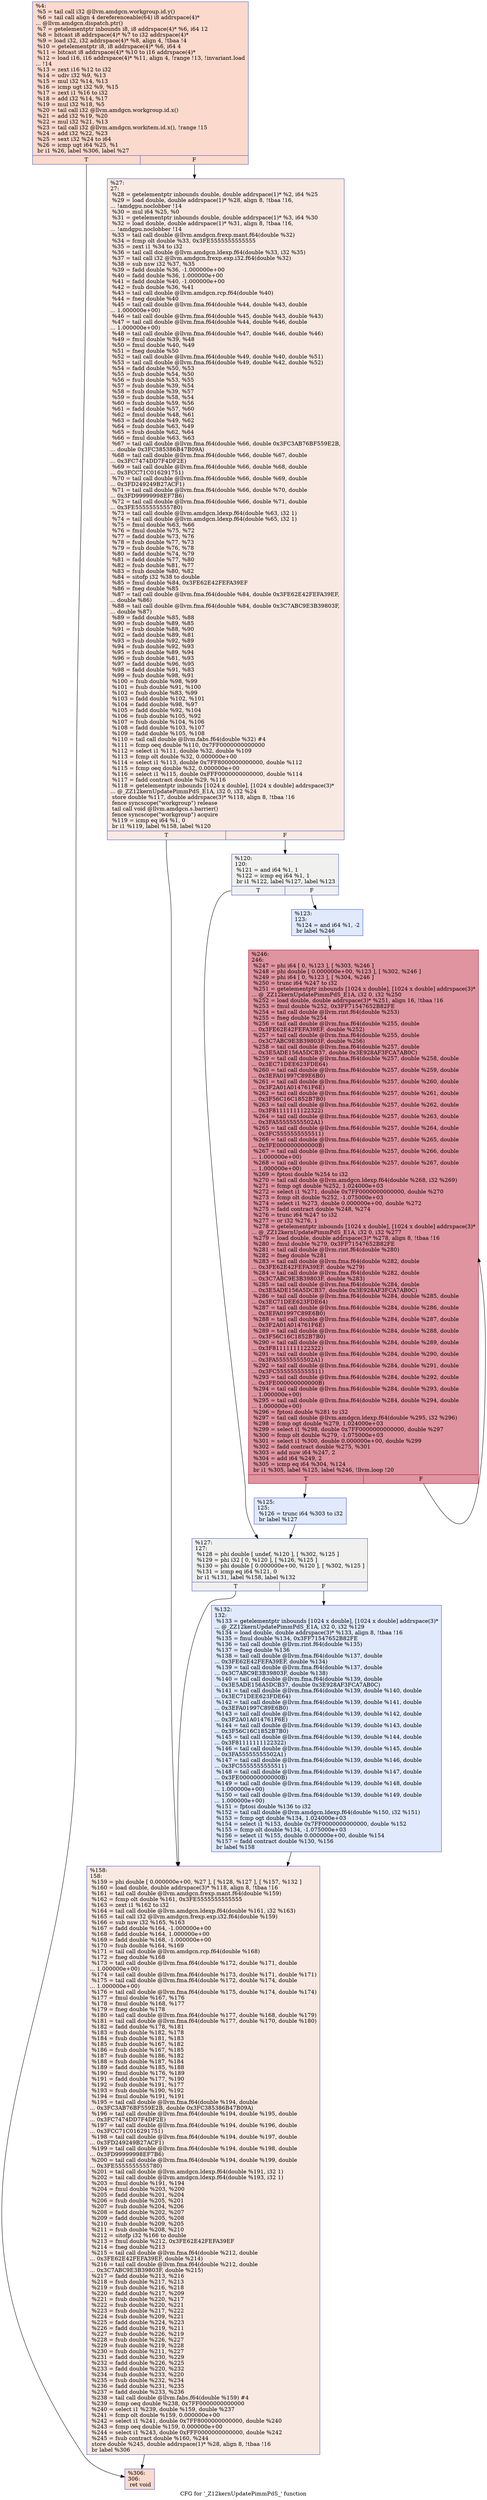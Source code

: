 digraph "CFG for '_Z12kernUpdatePimmPdS_' function" {
	label="CFG for '_Z12kernUpdatePimmPdS_' function";

	Node0x5330f40 [shape=record,color="#3d50c3ff", style=filled, fillcolor="#f7ac8e70",label="{%4:\l  %5 = tail call i32 @llvm.amdgcn.workgroup.id.y()\l  %6 = tail call align 4 dereferenceable(64) i8 addrspace(4)*\l... @llvm.amdgcn.dispatch.ptr()\l  %7 = getelementptr inbounds i8, i8 addrspace(4)* %6, i64 12\l  %8 = bitcast i8 addrspace(4)* %7 to i32 addrspace(4)*\l  %9 = load i32, i32 addrspace(4)* %8, align 4, !tbaa !4\l  %10 = getelementptr i8, i8 addrspace(4)* %6, i64 4\l  %11 = bitcast i8 addrspace(4)* %10 to i16 addrspace(4)*\l  %12 = load i16, i16 addrspace(4)* %11, align 4, !range !13, !invariant.load\l... !14\l  %13 = zext i16 %12 to i32\l  %14 = udiv i32 %9, %13\l  %15 = mul i32 %14, %13\l  %16 = icmp ugt i32 %9, %15\l  %17 = zext i1 %16 to i32\l  %18 = add i32 %14, %17\l  %19 = mul i32 %18, %5\l  %20 = tail call i32 @llvm.amdgcn.workgroup.id.x()\l  %21 = add i32 %19, %20\l  %22 = mul i32 %21, %13\l  %23 = tail call i32 @llvm.amdgcn.workitem.id.x(), !range !15\l  %24 = add i32 %22, %23\l  %25 = sext i32 %24 to i64\l  %26 = icmp ugt i64 %25, %1\l  br i1 %26, label %306, label %27\l|{<s0>T|<s1>F}}"];
	Node0x5330f40:s0 -> Node0x5333850;
	Node0x5330f40:s1 -> Node0x53338e0;
	Node0x53338e0 [shape=record,color="#3d50c3ff", style=filled, fillcolor="#efcebd70",label="{%27:\l27:                                               \l  %28 = getelementptr inbounds double, double addrspace(1)* %2, i64 %25\l  %29 = load double, double addrspace(1)* %28, align 8, !tbaa !16,\l... !amdgpu.noclobber !14\l  %30 = mul i64 %25, %0\l  %31 = getelementptr inbounds double, double addrspace(1)* %3, i64 %30\l  %32 = load double, double addrspace(1)* %31, align 8, !tbaa !16,\l... !amdgpu.noclobber !14\l  %33 = tail call double @llvm.amdgcn.frexp.mant.f64(double %32)\l  %34 = fcmp olt double %33, 0x3FE5555555555555\l  %35 = zext i1 %34 to i32\l  %36 = tail call double @llvm.amdgcn.ldexp.f64(double %33, i32 %35)\l  %37 = tail call i32 @llvm.amdgcn.frexp.exp.i32.f64(double %32)\l  %38 = sub nsw i32 %37, %35\l  %39 = fadd double %36, -1.000000e+00\l  %40 = fadd double %36, 1.000000e+00\l  %41 = fadd double %40, -1.000000e+00\l  %42 = fsub double %36, %41\l  %43 = tail call double @llvm.amdgcn.rcp.f64(double %40)\l  %44 = fneg double %40\l  %45 = tail call double @llvm.fma.f64(double %44, double %43, double\l... 1.000000e+00)\l  %46 = tail call double @llvm.fma.f64(double %45, double %43, double %43)\l  %47 = tail call double @llvm.fma.f64(double %44, double %46, double\l... 1.000000e+00)\l  %48 = tail call double @llvm.fma.f64(double %47, double %46, double %46)\l  %49 = fmul double %39, %48\l  %50 = fmul double %40, %49\l  %51 = fneg double %50\l  %52 = tail call double @llvm.fma.f64(double %49, double %40, double %51)\l  %53 = tail call double @llvm.fma.f64(double %49, double %42, double %52)\l  %54 = fadd double %50, %53\l  %55 = fsub double %54, %50\l  %56 = fsub double %53, %55\l  %57 = fsub double %39, %54\l  %58 = fsub double %39, %57\l  %59 = fsub double %58, %54\l  %60 = fsub double %59, %56\l  %61 = fadd double %57, %60\l  %62 = fmul double %48, %61\l  %63 = fadd double %49, %62\l  %64 = fsub double %63, %49\l  %65 = fsub double %62, %64\l  %66 = fmul double %63, %63\l  %67 = tail call double @llvm.fma.f64(double %66, double 0x3FC3AB76BF559E2B,\l... double 0x3FC385386B47B09A)\l  %68 = tail call double @llvm.fma.f64(double %66, double %67, double\l... 0x3FC7474DD7F4DF2E)\l  %69 = tail call double @llvm.fma.f64(double %66, double %68, double\l... 0x3FCC71C016291751)\l  %70 = tail call double @llvm.fma.f64(double %66, double %69, double\l... 0x3FD249249B27ACF1)\l  %71 = tail call double @llvm.fma.f64(double %66, double %70, double\l... 0x3FD99999998EF7B6)\l  %72 = tail call double @llvm.fma.f64(double %66, double %71, double\l... 0x3FE5555555555780)\l  %73 = tail call double @llvm.amdgcn.ldexp.f64(double %63, i32 1)\l  %74 = tail call double @llvm.amdgcn.ldexp.f64(double %65, i32 1)\l  %75 = fmul double %63, %66\l  %76 = fmul double %75, %72\l  %77 = fadd double %73, %76\l  %78 = fsub double %77, %73\l  %79 = fsub double %76, %78\l  %80 = fadd double %74, %79\l  %81 = fadd double %77, %80\l  %82 = fsub double %81, %77\l  %83 = fsub double %80, %82\l  %84 = sitofp i32 %38 to double\l  %85 = fmul double %84, 0x3FE62E42FEFA39EF\l  %86 = fneg double %85\l  %87 = tail call double @llvm.fma.f64(double %84, double 0x3FE62E42FEFA39EF,\l... double %86)\l  %88 = tail call double @llvm.fma.f64(double %84, double 0x3C7ABC9E3B39803F,\l... double %87)\l  %89 = fadd double %85, %88\l  %90 = fsub double %89, %85\l  %91 = fsub double %88, %90\l  %92 = fadd double %89, %81\l  %93 = fsub double %92, %89\l  %94 = fsub double %92, %93\l  %95 = fsub double %89, %94\l  %96 = fsub double %81, %93\l  %97 = fadd double %96, %95\l  %98 = fadd double %91, %83\l  %99 = fsub double %98, %91\l  %100 = fsub double %98, %99\l  %101 = fsub double %91, %100\l  %102 = fsub double %83, %99\l  %103 = fadd double %102, %101\l  %104 = fadd double %98, %97\l  %105 = fadd double %92, %104\l  %106 = fsub double %105, %92\l  %107 = fsub double %104, %106\l  %108 = fadd double %103, %107\l  %109 = fadd double %105, %108\l  %110 = tail call double @llvm.fabs.f64(double %32) #4\l  %111 = fcmp oeq double %110, 0x7FF0000000000000\l  %112 = select i1 %111, double %32, double %109\l  %113 = fcmp olt double %32, 0.000000e+00\l  %114 = select i1 %113, double 0x7FF8000000000000, double %112\l  %115 = fcmp oeq double %32, 0.000000e+00\l  %116 = select i1 %115, double 0xFFF0000000000000, double %114\l  %117 = fadd contract double %29, %116\l  %118 = getelementptr inbounds [1024 x double], [1024 x double] addrspace(3)*\l... @_ZZ12kernUpdatePimmPdS_E1A, i32 0, i32 %24\l  store double %117, double addrspace(3)* %118, align 8, !tbaa !16\l  fence syncscope(\"workgroup\") release\l  tail call void @llvm.amdgcn.s.barrier()\l  fence syncscope(\"workgroup\") acquire\l  %119 = icmp eq i64 %1, 0\l  br i1 %119, label %158, label %120\l|{<s0>T|<s1>F}}"];
	Node0x53338e0:s0 -> Node0x533a3f0;
	Node0x53338e0:s1 -> Node0x533a480;
	Node0x533a480 [shape=record,color="#3d50c3ff", style=filled, fillcolor="#dedcdb70",label="{%120:\l120:                                              \l  %121 = and i64 %1, 1\l  %122 = icmp eq i64 %1, 1\l  br i1 %122, label %127, label %123\l|{<s0>T|<s1>F}}"];
	Node0x533a480:s0 -> Node0x533a710;
	Node0x533a480:s1 -> Node0x533a760;
	Node0x533a760 [shape=record,color="#3d50c3ff", style=filled, fillcolor="#b9d0f970",label="{%123:\l123:                                              \l  %124 = and i64 %1, -2\l  br label %246\l}"];
	Node0x533a760 -> Node0x533a960;
	Node0x533aa20 [shape=record,color="#3d50c3ff", style=filled, fillcolor="#b9d0f970",label="{%125:\l125:                                              \l  %126 = trunc i64 %303 to i32\l  br label %127\l}"];
	Node0x533aa20 -> Node0x533a710;
	Node0x533a710 [shape=record,color="#3d50c3ff", style=filled, fillcolor="#dedcdb70",label="{%127:\l127:                                              \l  %128 = phi double [ undef, %120 ], [ %302, %125 ]\l  %129 = phi i32 [ 0, %120 ], [ %126, %125 ]\l  %130 = phi double [ 0.000000e+00, %120 ], [ %302, %125 ]\l  %131 = icmp eq i64 %121, 0\l  br i1 %131, label %158, label %132\l|{<s0>T|<s1>F}}"];
	Node0x533a710:s0 -> Node0x533a3f0;
	Node0x533a710:s1 -> Node0x53375b0;
	Node0x53375b0 [shape=record,color="#3d50c3ff", style=filled, fillcolor="#b9d0f970",label="{%132:\l132:                                              \l  %133 = getelementptr inbounds [1024 x double], [1024 x double] addrspace(3)*\l... @_ZZ12kernUpdatePimmPdS_E1A, i32 0, i32 %129\l  %134 = load double, double addrspace(3)* %133, align 8, !tbaa !16\l  %135 = fmul double %134, 0x3FF71547652B82FE\l  %136 = tail call double @llvm.rint.f64(double %135)\l  %137 = fneg double %136\l  %138 = tail call double @llvm.fma.f64(double %137, double\l... 0x3FE62E42FEFA39EF, double %134)\l  %139 = tail call double @llvm.fma.f64(double %137, double\l... 0x3C7ABC9E3B39803F, double %138)\l  %140 = tail call double @llvm.fma.f64(double %139, double\l... 0x3E5ADE156A5DCB37, double 0x3E928AF3FCA7AB0C)\l  %141 = tail call double @llvm.fma.f64(double %139, double %140, double\l... 0x3EC71DEE623FDE64)\l  %142 = tail call double @llvm.fma.f64(double %139, double %141, double\l... 0x3EFA01997C89E6B0)\l  %143 = tail call double @llvm.fma.f64(double %139, double %142, double\l... 0x3F2A01A014761F6E)\l  %144 = tail call double @llvm.fma.f64(double %139, double %143, double\l... 0x3F56C16C1852B7B0)\l  %145 = tail call double @llvm.fma.f64(double %139, double %144, double\l... 0x3F81111111122322)\l  %146 = tail call double @llvm.fma.f64(double %139, double %145, double\l... 0x3FA55555555502A1)\l  %147 = tail call double @llvm.fma.f64(double %139, double %146, double\l... 0x3FC5555555555511)\l  %148 = tail call double @llvm.fma.f64(double %139, double %147, double\l... 0x3FE000000000000B)\l  %149 = tail call double @llvm.fma.f64(double %139, double %148, double\l... 1.000000e+00)\l  %150 = tail call double @llvm.fma.f64(double %139, double %149, double\l... 1.000000e+00)\l  %151 = fptosi double %136 to i32\l  %152 = tail call double @llvm.amdgcn.ldexp.f64(double %150, i32 %151)\l  %153 = fcmp ogt double %134, 1.024000e+03\l  %154 = select i1 %153, double 0x7FF0000000000000, double %152\l  %155 = fcmp olt double %134, -1.075000e+03\l  %156 = select i1 %155, double 0.000000e+00, double %154\l  %157 = fadd contract double %130, %156\l  br label %158\l}"];
	Node0x53375b0 -> Node0x533a3f0;
	Node0x533a3f0 [shape=record,color="#3d50c3ff", style=filled, fillcolor="#efcebd70",label="{%158:\l158:                                              \l  %159 = phi double [ 0.000000e+00, %27 ], [ %128, %127 ], [ %157, %132 ]\l  %160 = load double, double addrspace(3)* %118, align 8, !tbaa !16\l  %161 = tail call double @llvm.amdgcn.frexp.mant.f64(double %159)\l  %162 = fcmp olt double %161, 0x3FE5555555555555\l  %163 = zext i1 %162 to i32\l  %164 = tail call double @llvm.amdgcn.ldexp.f64(double %161, i32 %163)\l  %165 = tail call i32 @llvm.amdgcn.frexp.exp.i32.f64(double %159)\l  %166 = sub nsw i32 %165, %163\l  %167 = fadd double %164, -1.000000e+00\l  %168 = fadd double %164, 1.000000e+00\l  %169 = fadd double %168, -1.000000e+00\l  %170 = fsub double %164, %169\l  %171 = tail call double @llvm.amdgcn.rcp.f64(double %168)\l  %172 = fneg double %168\l  %173 = tail call double @llvm.fma.f64(double %172, double %171, double\l... 1.000000e+00)\l  %174 = tail call double @llvm.fma.f64(double %173, double %171, double %171)\l  %175 = tail call double @llvm.fma.f64(double %172, double %174, double\l... 1.000000e+00)\l  %176 = tail call double @llvm.fma.f64(double %175, double %174, double %174)\l  %177 = fmul double %167, %176\l  %178 = fmul double %168, %177\l  %179 = fneg double %178\l  %180 = tail call double @llvm.fma.f64(double %177, double %168, double %179)\l  %181 = tail call double @llvm.fma.f64(double %177, double %170, double %180)\l  %182 = fadd double %178, %181\l  %183 = fsub double %182, %178\l  %184 = fsub double %181, %183\l  %185 = fsub double %167, %182\l  %186 = fsub double %167, %185\l  %187 = fsub double %186, %182\l  %188 = fsub double %187, %184\l  %189 = fadd double %185, %188\l  %190 = fmul double %176, %189\l  %191 = fadd double %177, %190\l  %192 = fsub double %191, %177\l  %193 = fsub double %190, %192\l  %194 = fmul double %191, %191\l  %195 = tail call double @llvm.fma.f64(double %194, double\l... 0x3FC3AB76BF559E2B, double 0x3FC385386B47B09A)\l  %196 = tail call double @llvm.fma.f64(double %194, double %195, double\l... 0x3FC7474DD7F4DF2E)\l  %197 = tail call double @llvm.fma.f64(double %194, double %196, double\l... 0x3FCC71C016291751)\l  %198 = tail call double @llvm.fma.f64(double %194, double %197, double\l... 0x3FD249249B27ACF1)\l  %199 = tail call double @llvm.fma.f64(double %194, double %198, double\l... 0x3FD99999998EF7B6)\l  %200 = tail call double @llvm.fma.f64(double %194, double %199, double\l... 0x3FE5555555555780)\l  %201 = tail call double @llvm.amdgcn.ldexp.f64(double %191, i32 1)\l  %202 = tail call double @llvm.amdgcn.ldexp.f64(double %193, i32 1)\l  %203 = fmul double %191, %194\l  %204 = fmul double %203, %200\l  %205 = fadd double %201, %204\l  %206 = fsub double %205, %201\l  %207 = fsub double %204, %206\l  %208 = fadd double %202, %207\l  %209 = fadd double %205, %208\l  %210 = fsub double %209, %205\l  %211 = fsub double %208, %210\l  %212 = sitofp i32 %166 to double\l  %213 = fmul double %212, 0x3FE62E42FEFA39EF\l  %214 = fneg double %213\l  %215 = tail call double @llvm.fma.f64(double %212, double\l... 0x3FE62E42FEFA39EF, double %214)\l  %216 = tail call double @llvm.fma.f64(double %212, double\l... 0x3C7ABC9E3B39803F, double %215)\l  %217 = fadd double %213, %216\l  %218 = fsub double %217, %213\l  %219 = fsub double %216, %218\l  %220 = fadd double %217, %209\l  %221 = fsub double %220, %217\l  %222 = fsub double %220, %221\l  %223 = fsub double %217, %222\l  %224 = fsub double %209, %221\l  %225 = fadd double %224, %223\l  %226 = fadd double %219, %211\l  %227 = fsub double %226, %219\l  %228 = fsub double %226, %227\l  %229 = fsub double %219, %228\l  %230 = fsub double %211, %227\l  %231 = fadd double %230, %229\l  %232 = fadd double %226, %225\l  %233 = fadd double %220, %232\l  %234 = fsub double %233, %220\l  %235 = fsub double %232, %234\l  %236 = fadd double %231, %235\l  %237 = fadd double %233, %236\l  %238 = tail call double @llvm.fabs.f64(double %159) #4\l  %239 = fcmp oeq double %238, 0x7FF0000000000000\l  %240 = select i1 %239, double %159, double %237\l  %241 = fcmp olt double %159, 0.000000e+00\l  %242 = select i1 %241, double 0x7FF8000000000000, double %240\l  %243 = fcmp oeq double %159, 0.000000e+00\l  %244 = select i1 %243, double 0xFFF0000000000000, double %242\l  %245 = fsub contract double %160, %244\l  store double %245, double addrspace(1)* %28, align 8, !tbaa !16\l  br label %306\l}"];
	Node0x533a3f0 -> Node0x5333850;
	Node0x533a960 [shape=record,color="#b70d28ff", style=filled, fillcolor="#b70d2870",label="{%246:\l246:                                              \l  %247 = phi i64 [ 0, %123 ], [ %303, %246 ]\l  %248 = phi double [ 0.000000e+00, %123 ], [ %302, %246 ]\l  %249 = phi i64 [ 0, %123 ], [ %304, %246 ]\l  %250 = trunc i64 %247 to i32\l  %251 = getelementptr inbounds [1024 x double], [1024 x double] addrspace(3)*\l... @_ZZ12kernUpdatePimmPdS_E1A, i32 0, i32 %250\l  %252 = load double, double addrspace(3)* %251, align 16, !tbaa !16\l  %253 = fmul double %252, 0x3FF71547652B82FE\l  %254 = tail call double @llvm.rint.f64(double %253)\l  %255 = fneg double %254\l  %256 = tail call double @llvm.fma.f64(double %255, double\l... 0x3FE62E42FEFA39EF, double %252)\l  %257 = tail call double @llvm.fma.f64(double %255, double\l... 0x3C7ABC9E3B39803F, double %256)\l  %258 = tail call double @llvm.fma.f64(double %257, double\l... 0x3E5ADE156A5DCB37, double 0x3E928AF3FCA7AB0C)\l  %259 = tail call double @llvm.fma.f64(double %257, double %258, double\l... 0x3EC71DEE623FDE64)\l  %260 = tail call double @llvm.fma.f64(double %257, double %259, double\l... 0x3EFA01997C89E6B0)\l  %261 = tail call double @llvm.fma.f64(double %257, double %260, double\l... 0x3F2A01A014761F6E)\l  %262 = tail call double @llvm.fma.f64(double %257, double %261, double\l... 0x3F56C16C1852B7B0)\l  %263 = tail call double @llvm.fma.f64(double %257, double %262, double\l... 0x3F81111111122322)\l  %264 = tail call double @llvm.fma.f64(double %257, double %263, double\l... 0x3FA55555555502A1)\l  %265 = tail call double @llvm.fma.f64(double %257, double %264, double\l... 0x3FC5555555555511)\l  %266 = tail call double @llvm.fma.f64(double %257, double %265, double\l... 0x3FE000000000000B)\l  %267 = tail call double @llvm.fma.f64(double %257, double %266, double\l... 1.000000e+00)\l  %268 = tail call double @llvm.fma.f64(double %257, double %267, double\l... 1.000000e+00)\l  %269 = fptosi double %254 to i32\l  %270 = tail call double @llvm.amdgcn.ldexp.f64(double %268, i32 %269)\l  %271 = fcmp ogt double %252, 1.024000e+03\l  %272 = select i1 %271, double 0x7FF0000000000000, double %270\l  %273 = fcmp olt double %252, -1.075000e+03\l  %274 = select i1 %273, double 0.000000e+00, double %272\l  %275 = fadd contract double %248, %274\l  %276 = trunc i64 %247 to i32\l  %277 = or i32 %276, 1\l  %278 = getelementptr inbounds [1024 x double], [1024 x double] addrspace(3)*\l... @_ZZ12kernUpdatePimmPdS_E1A, i32 0, i32 %277\l  %279 = load double, double addrspace(3)* %278, align 8, !tbaa !16\l  %280 = fmul double %279, 0x3FF71547652B82FE\l  %281 = tail call double @llvm.rint.f64(double %280)\l  %282 = fneg double %281\l  %283 = tail call double @llvm.fma.f64(double %282, double\l... 0x3FE62E42FEFA39EF, double %279)\l  %284 = tail call double @llvm.fma.f64(double %282, double\l... 0x3C7ABC9E3B39803F, double %283)\l  %285 = tail call double @llvm.fma.f64(double %284, double\l... 0x3E5ADE156A5DCB37, double 0x3E928AF3FCA7AB0C)\l  %286 = tail call double @llvm.fma.f64(double %284, double %285, double\l... 0x3EC71DEE623FDE64)\l  %287 = tail call double @llvm.fma.f64(double %284, double %286, double\l... 0x3EFA01997C89E6B0)\l  %288 = tail call double @llvm.fma.f64(double %284, double %287, double\l... 0x3F2A01A014761F6E)\l  %289 = tail call double @llvm.fma.f64(double %284, double %288, double\l... 0x3F56C16C1852B7B0)\l  %290 = tail call double @llvm.fma.f64(double %284, double %289, double\l... 0x3F81111111122322)\l  %291 = tail call double @llvm.fma.f64(double %284, double %290, double\l... 0x3FA55555555502A1)\l  %292 = tail call double @llvm.fma.f64(double %284, double %291, double\l... 0x3FC5555555555511)\l  %293 = tail call double @llvm.fma.f64(double %284, double %292, double\l... 0x3FE000000000000B)\l  %294 = tail call double @llvm.fma.f64(double %284, double %293, double\l... 1.000000e+00)\l  %295 = tail call double @llvm.fma.f64(double %284, double %294, double\l... 1.000000e+00)\l  %296 = fptosi double %281 to i32\l  %297 = tail call double @llvm.amdgcn.ldexp.f64(double %295, i32 %296)\l  %298 = fcmp ogt double %279, 1.024000e+03\l  %299 = select i1 %298, double 0x7FF0000000000000, double %297\l  %300 = fcmp olt double %279, -1.075000e+03\l  %301 = select i1 %300, double 0.000000e+00, double %299\l  %302 = fadd contract double %275, %301\l  %303 = add nuw i64 %247, 2\l  %304 = add i64 %249, 2\l  %305 = icmp eq i64 %304, %124\l  br i1 %305, label %125, label %246, !llvm.loop !20\l|{<s0>T|<s1>F}}"];
	Node0x533a960:s0 -> Node0x533aa20;
	Node0x533a960:s1 -> Node0x533a960;
	Node0x5333850 [shape=record,color="#3d50c3ff", style=filled, fillcolor="#f7ac8e70",label="{%306:\l306:                                              \l  ret void\l}"];
}
